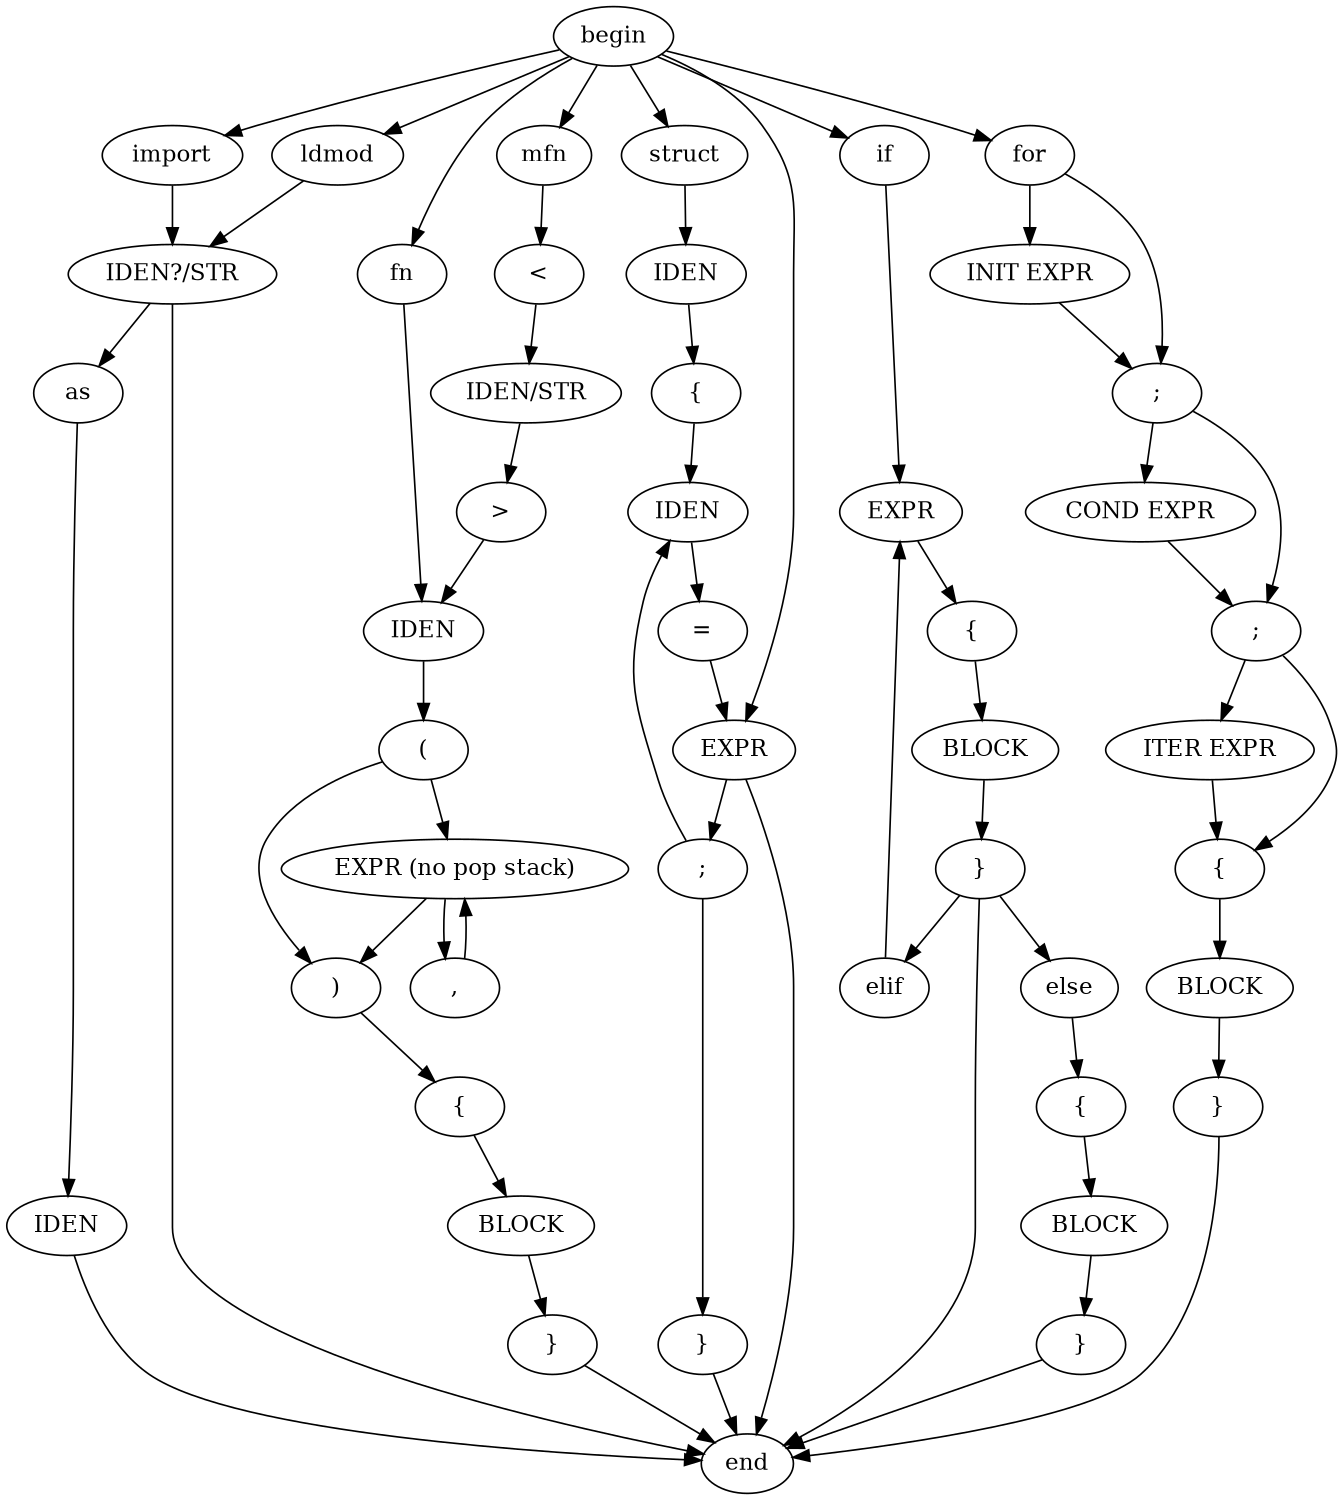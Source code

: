 # notes
# 1. STR = any const string
# 2. a BLOCK can contain only EXPR, struct, conditionals, loops, import, ldmod

digraph ParserKeywords {
	size = "10,10";
	begin;

	# Keywords
	begin -> { import, struct, fn, mfn, if, for, ldmod };

	# import
	IMPORTNAME [ label = "IDEN?/STR" ];
	IMPORTASNAME [ label = "IDEN" ];
	import -> IMPORTNAME -> { as, end };
	as -> IMPORTASNAME -> end;

	# struct
	STRUCTNAME [ label = "IDEN" ];
	STRUCTATTR [ label = "IDEN" ];
	STRUCTLBRACE [ label = "{" ];
	STRUCTRBRACE [ label = "}" ];
	STRUCTSEMICOL [ label = ";" ];
	struct -> STRUCTNAME -> STRUCTLBRACE -> STRUCTATTR -> "="
	       -> EXPR -> STRUCTSEMICOL -> { STRUCTATTR, STRUCTRBRACE };
	STRUCTRBRACE -> end;

	# fn
	FNNAME [ label = "IDEN" ];
	FNARG [ label = "EXPR (no pop stack)" ];
	FNLPAREN [ label = "(" ];
	FNARGCOMMA [ label = "," ];
	FNRPAREN [ label = ")" ];
	FNLBRACE [ label = "{" ];
	FNRBRACE [ label = "}" ];
	FNBLOCK [ label = "BLOCK" ];
	fn -> FNNAME -> FNLPAREN -> { FNRPAREN, FNARG };
	FNARG -> { FNARGCOMMA, FNRPAREN };
	FNARGCOMMA -> FNARG;
	FNRPAREN -> FNLBRACE -> FNBLOCK -> FNRBRACE -> end;

	# mfn
	MEMBEROF [ label = "IDEN/STR" ];
	MFNLANGLEBRACK [ label = "<" ];
	MFNRANGLEBRACK [ label = ">" ];
	mfn -> MFNLANGLEBRACK -> MEMBEROF -> MFNRANGLEBRACK -> FNNAME;

	# if
	IFCOND [ label = "EXPR" ];
	IFLBRACE [ label = "{" ];
	IFBLOCK [ label = "BLOCK" ];
	IFRBRACE [ label = "}" ];
	ELSELBRACE [ label = "{" ];
	ELSEBLOCK [ label = "BLOCK" ];
	ELSERBRACE [ label = "}" ];
	if -> IFCOND -> IFLBRACE -> IFBLOCK -> IFRBRACE -> { elif, else, end };
	elif -> IFCOND;
	else -> ELSELBRACE -> ELSEBLOCK -> ELSERBRACE -> end;

	# for
	FORINIT [ label = "INIT EXPR" ];
	FORINITSEMICOL [ label = ";" ];
	FORCOND [ label = "COND EXPR" ];
	FORCONDSEMICOL [ label = ";" ];
	FORITER [ label = "ITER EXPR" ];
	FORLBRACE [ label = "{" ];
	FORBLOCK [ label = "BLOCK" ];
	FORRBRACE [ label = "}" ];
	for -> FORINIT -> FORINITSEMICOL -> FORCOND -> FORCONDSEMICOL -> FORITER -> FORLBRACE;
	for -> FORINITSEMICOL; FORINITSEMICOL -> FORCONDSEMICOL; FORCONDSEMICOL -> FORLBRACE;
	FORLBRACE -> FORBLOCK -> FORRBRACE -> end;

	# ldmod
	ldmod -> IMPORTNAME;

	# at the end
	begin -> EXPR -> end;
	end;
}